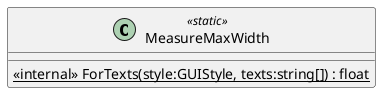 @startuml
class MeasureMaxWidth <<static>> {
    <<internal>> {static} ForTexts(style:GUIStyle, texts:string[]) : float
}
@enduml
